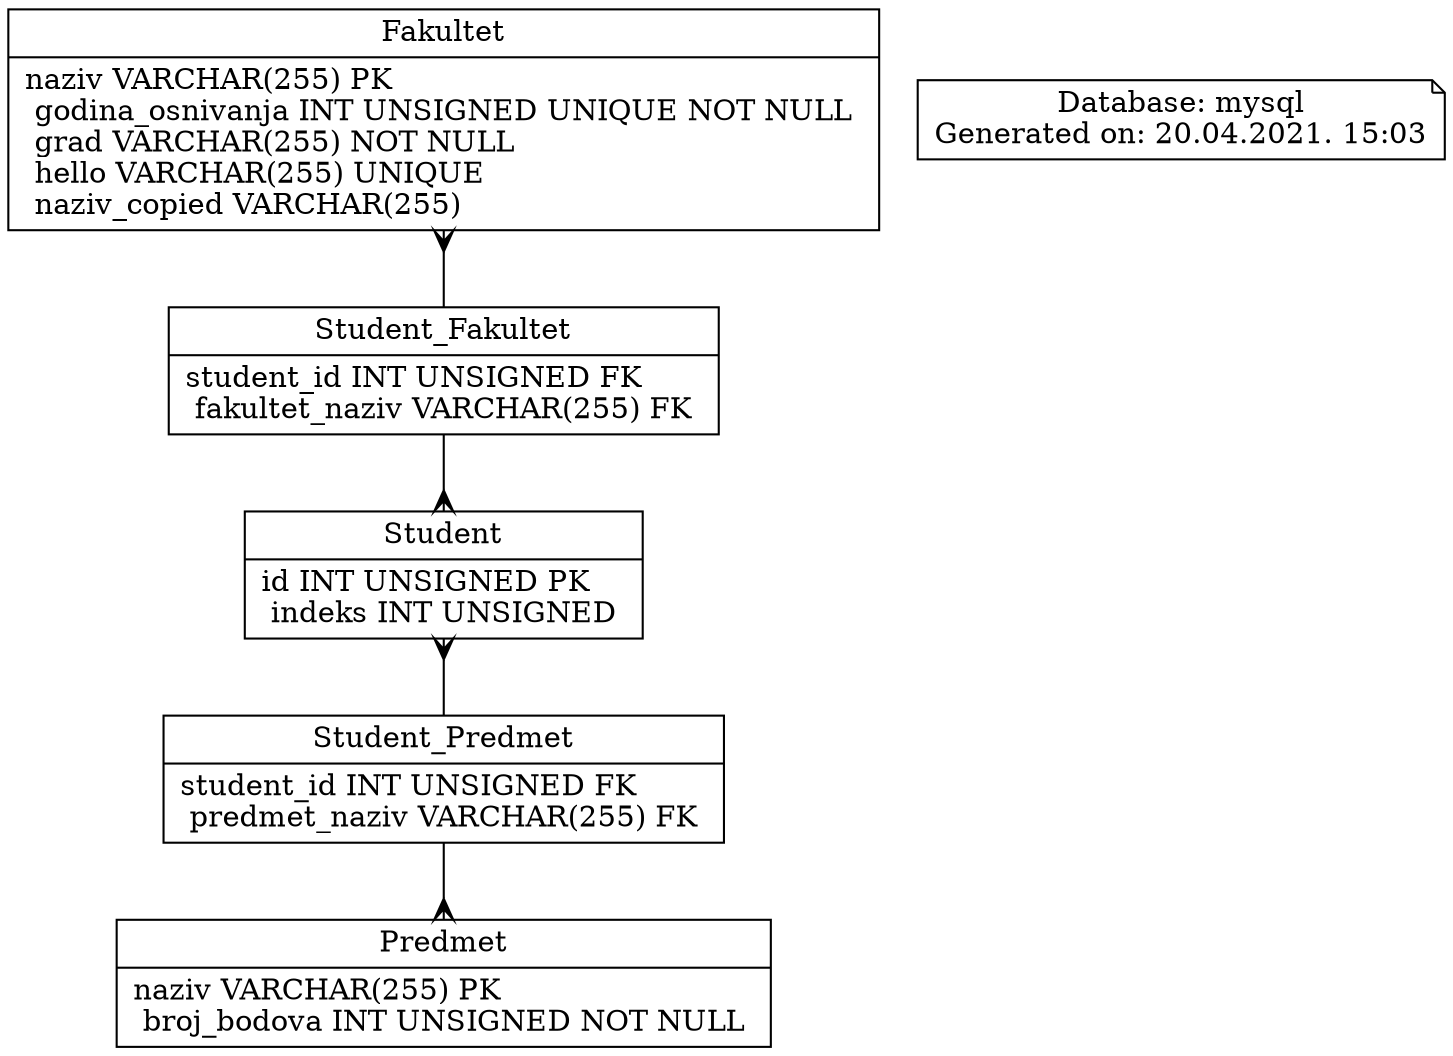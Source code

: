 // Autogenerated from dot_create.template 
// Time: 20.04.2021. 15:03
// Database: mysql

strict digraph ER_Diagram {

    //graph [rankdir = "LR" ];
    ranksep=0.5;
    concentrate=true;


    "Fakultet" [
        shape = "record"
        
        label = "{<Fakultet> Fakultet|
            naziv VARCHAR(255) 
                PK

            \l
            godina_osnivanja INT UNSIGNED 

                    UNIQUE
                    NOT NULL
            \l
            grad VARCHAR(255) 

                    NOT NULL
            \l
            hello VARCHAR(255) 

                    UNIQUE
            \l
            naziv_copied VARCHAR(255) 

            \l

        }"
    ];


    "Student" [
        shape = "record"
        
        label = "{<Student> Student|
            id INT UNSIGNED 
                PK

            \l
            indeks INT UNSIGNED 

            \l

        }"
    ];


    "Predmet" [
        shape = "record"
        
        label = "{<Predmet> Predmet|
            naziv VARCHAR(255) 
                PK

            \l
            broj_bodova INT UNSIGNED 

                    NOT NULL
            \l

        }"
    ];


    "Student_Fakultet" [
        shape = "record"
        
        label = "{<Student_Fakultet> Student_Fakultet|

            student_id INT UNSIGNED FK
            \l
            fakultet_naziv VARCHAR(255) FK
            \l
        }"
    ];


    "Student_Predmet" [
        shape = "record"
        
        label = "{<Student_Predmet> Student_Predmet|

            student_id INT UNSIGNED FK
            \l
            predmet_naziv VARCHAR(255) FK
            \l
        }"
    ];



    // TODO: Add relationships
    // Relations between entities
            "Student_Fakultet"->"Student" 

                [arrowhead=crow];

            "Student"->"Student_Fakultet"
                [arrowhead=none];

            "Student_Fakultet"->"Fakultet" 

                [arrowhead=crow];

            "Fakultet"->"Student_Fakultet"
                [arrowhead=none];

            "Student_Predmet"->"Student" 

                [arrowhead=crow];

            "Student"->"Student_Predmet"
                [arrowhead=none];

            "Student_Predmet"->"Predmet" 

                [arrowhead=crow];

            "Predmet"->"Student_Predmet"
                [arrowhead=none];


    // Note card with basic information about ER diagram
    "Info" [
        label = "Database: mysql\nGenerated on: 20.04.2021. 15:03"
        shape = "note"
    ];
}